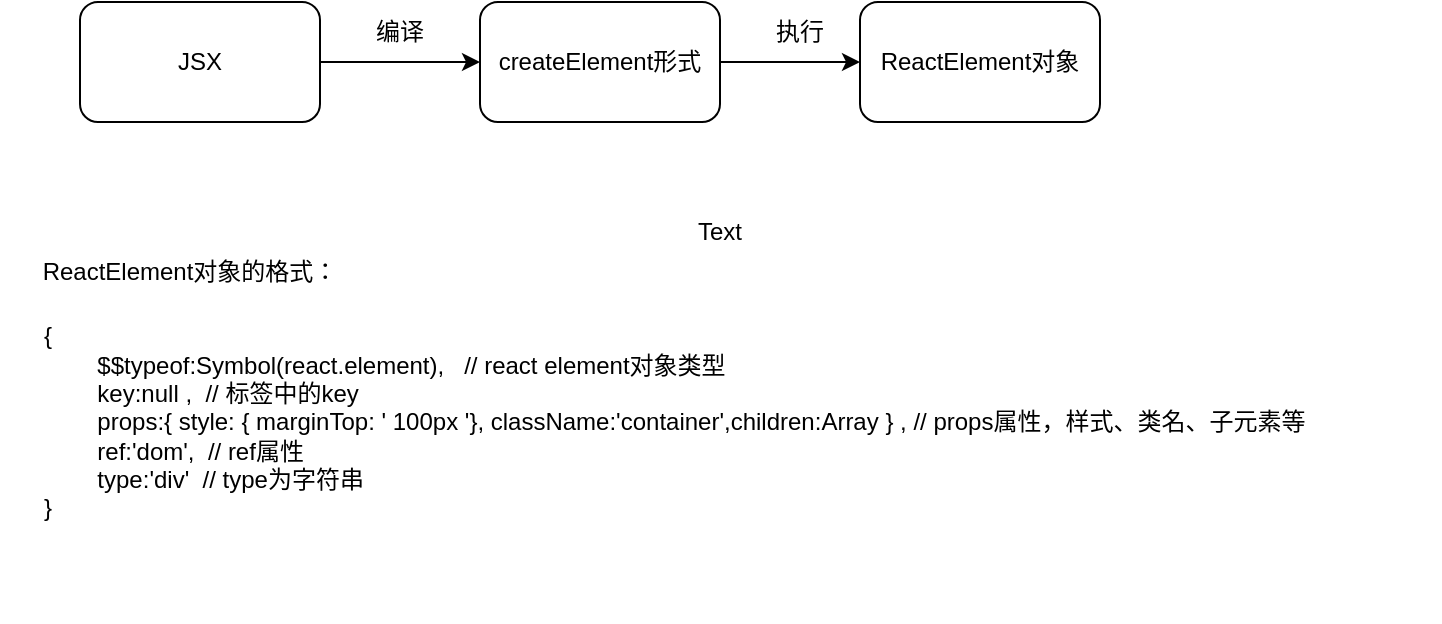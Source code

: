 <mxfile>
    <diagram id="CKTxtotMDS1vEa5M_swZ" name="第 1 页">
        <mxGraphModel dx="789" dy="444" grid="1" gridSize="10" guides="1" tooltips="1" connect="1" arrows="1" fold="1" page="1" pageScale="1" pageWidth="827" pageHeight="1169" math="0" shadow="0">
            <root>
                <mxCell id="0"/>
                <mxCell id="1" parent="0"/>
                <mxCell id="5" value="" style="edgeStyle=none;html=1;" edge="1" parent="1" source="2" target="3">
                    <mxGeometry relative="1" as="geometry"/>
                </mxCell>
                <mxCell id="2" value="JSX" style="rounded=1;whiteSpace=wrap;html=1;" vertex="1" parent="1">
                    <mxGeometry x="40" y="50" width="120" height="60" as="geometry"/>
                </mxCell>
                <mxCell id="6" value="" style="edgeStyle=none;html=1;" edge="1" parent="1" source="3" target="4">
                    <mxGeometry relative="1" as="geometry"/>
                </mxCell>
                <mxCell id="3" value="createElement形式" style="rounded=1;whiteSpace=wrap;html=1;" vertex="1" parent="1">
                    <mxGeometry x="240" y="50" width="120" height="60" as="geometry"/>
                </mxCell>
                <mxCell id="4" value="ReactElement对象" style="rounded=1;whiteSpace=wrap;html=1;" vertex="1" parent="1">
                    <mxGeometry x="430" y="50" width="120" height="60" as="geometry"/>
                </mxCell>
                <mxCell id="7" value="编译" style="text;html=1;strokeColor=none;fillColor=none;align=center;verticalAlign=middle;whiteSpace=wrap;rounded=0;" vertex="1" parent="1">
                    <mxGeometry x="170" y="50" width="60" height="30" as="geometry"/>
                </mxCell>
                <mxCell id="8" value="执行" style="text;html=1;strokeColor=none;fillColor=none;align=center;verticalAlign=middle;whiteSpace=wrap;rounded=0;" vertex="1" parent="1">
                    <mxGeometry x="370" y="50" width="60" height="30" as="geometry"/>
                </mxCell>
                <mxCell id="9" value="{&lt;br&gt;&lt;span style=&quot;white-space: pre;&quot;&gt;&#9;&lt;/span&gt;$$typeof:Symbol(react.element),&amp;nbsp; &amp;nbsp;// react element对象类型&amp;nbsp; &amp;nbsp;&lt;br&gt;&lt;span style=&quot;white-space: pre;&quot;&gt;&#9;&lt;/span&gt;key:null ,&amp;nbsp; // 标签中的key&lt;br&gt;&lt;span style=&quot;white-space: pre;&quot;&gt;&#9;&lt;/span&gt;props:{ style: { marginTop: ' 100px '}, className:'container',children:Array } , // props属性，样式、类名、子元素等&lt;br&gt;&lt;span style=&quot;white-space: pre;&quot;&gt;&#9;&lt;/span&gt;ref:'dom',&amp;nbsp; // ref属性&lt;br&gt;&lt;span style=&quot;white-space: pre;&quot;&gt;&#9;&lt;/span&gt;type:'div'&amp;nbsp; // type为字符串&amp;nbsp;&lt;br&gt;}" style="text;html=1;strokeColor=none;fillColor=none;align=left;verticalAlign=middle;whiteSpace=wrap;rounded=0;" vertex="1" parent="1">
                    <mxGeometry x="20" y="160" width="700" height="200" as="geometry"/>
                </mxCell>
                <mxCell id="10" value="Text" style="text;html=1;strokeColor=none;fillColor=none;align=center;verticalAlign=middle;whiteSpace=wrap;rounded=0;" vertex="1" parent="1">
                    <mxGeometry x="330" y="150" width="60" height="30" as="geometry"/>
                </mxCell>
                <mxCell id="11" value="ReactElement对象的格式：" style="text;html=1;strokeColor=none;fillColor=none;align=center;verticalAlign=middle;whiteSpace=wrap;rounded=0;" vertex="1" parent="1">
                    <mxGeometry y="170" width="190" height="30" as="geometry"/>
                </mxCell>
            </root>
        </mxGraphModel>
    </diagram>
</mxfile>